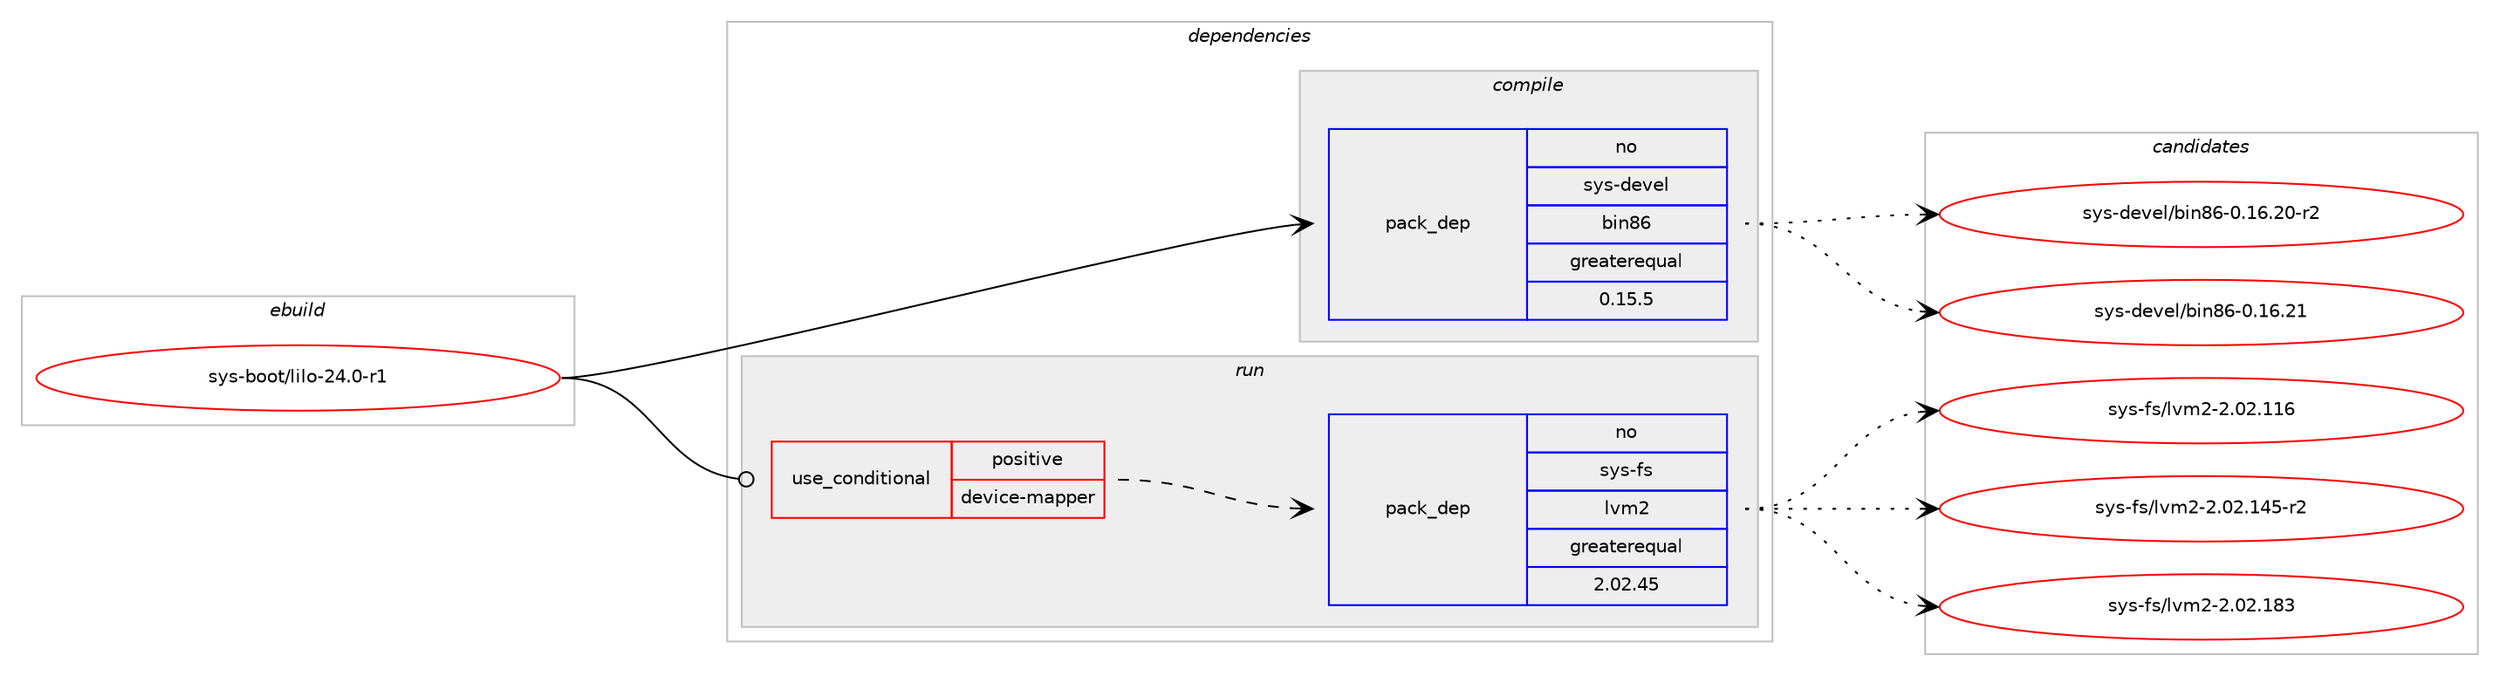 digraph prolog {

# *************
# Graph options
# *************

newrank=true;
concentrate=true;
compound=true;
graph [rankdir=LR,fontname=Helvetica,fontsize=10,ranksep=1.5];#, ranksep=2.5, nodesep=0.2];
edge  [arrowhead=vee];
node  [fontname=Helvetica,fontsize=10];

# **********
# The ebuild
# **********

subgraph cluster_leftcol {
color=gray;
rank=same;
label=<<i>ebuild</i>>;
id [label="sys-boot/lilo-24.0-r1", color=red, width=4, href="../sys-boot/lilo-24.0-r1.svg"];
}

# ****************
# The dependencies
# ****************

subgraph cluster_midcol {
color=gray;
label=<<i>dependencies</i>>;
subgraph cluster_compile {
fillcolor="#eeeeee";
style=filled;
label=<<i>compile</i>>;
subgraph pack1233102 {
dependency1719497 [label=<<TABLE BORDER="0" CELLBORDER="1" CELLSPACING="0" CELLPADDING="4" WIDTH="220"><TR><TD ROWSPAN="6" CELLPADDING="30">pack_dep</TD></TR><TR><TD WIDTH="110">no</TD></TR><TR><TD>sys-devel</TD></TR><TR><TD>bin86</TD></TR><TR><TD>greaterequal</TD></TR><TR><TD>0.15.5</TD></TR></TABLE>>, shape=none, color=blue];
}
id:e -> dependency1719497:w [weight=20,style="solid",arrowhead="vee"];
}
subgraph cluster_compileandrun {
fillcolor="#eeeeee";
style=filled;
label=<<i>compile and run</i>>;
}
subgraph cluster_run {
fillcolor="#eeeeee";
style=filled;
label=<<i>run</i>>;
subgraph cond458216 {
dependency1719498 [label=<<TABLE BORDER="0" CELLBORDER="1" CELLSPACING="0" CELLPADDING="4"><TR><TD ROWSPAN="3" CELLPADDING="10">use_conditional</TD></TR><TR><TD>positive</TD></TR><TR><TD>device-mapper</TD></TR></TABLE>>, shape=none, color=red];
subgraph pack1233103 {
dependency1719499 [label=<<TABLE BORDER="0" CELLBORDER="1" CELLSPACING="0" CELLPADDING="4" WIDTH="220"><TR><TD ROWSPAN="6" CELLPADDING="30">pack_dep</TD></TR><TR><TD WIDTH="110">no</TD></TR><TR><TD>sys-fs</TD></TR><TR><TD>lvm2</TD></TR><TR><TD>greaterequal</TD></TR><TR><TD>2.02.45</TD></TR></TABLE>>, shape=none, color=blue];
}
dependency1719498:e -> dependency1719499:w [weight=20,style="dashed",arrowhead="vee"];
}
id:e -> dependency1719498:w [weight=20,style="solid",arrowhead="odot"];
}
}

# **************
# The candidates
# **************

subgraph cluster_choices {
rank=same;
color=gray;
label=<<i>candidates</i>>;

subgraph choice1233102 {
color=black;
nodesep=1;
choice115121115451001011181011084798105110565445484649544650484511450 [label="sys-devel/bin86-0.16.20-r2", color=red, width=4,href="../sys-devel/bin86-0.16.20-r2.svg"];
choice11512111545100101118101108479810511056544548464954465049 [label="sys-devel/bin86-0.16.21", color=red, width=4,href="../sys-devel/bin86-0.16.21.svg"];
dependency1719497:e -> choice115121115451001011181011084798105110565445484649544650484511450:w [style=dotted,weight="100"];
dependency1719497:e -> choice11512111545100101118101108479810511056544548464954465049:w [style=dotted,weight="100"];
}
subgraph choice1233103 {
color=black;
nodesep=1;
choice115121115451021154710811810950455046485046494954 [label="sys-fs/lvm2-2.02.116", color=red, width=4,href="../sys-fs/lvm2-2.02.116.svg"];
choice1151211154510211547108118109504550464850464952534511450 [label="sys-fs/lvm2-2.02.145-r2", color=red, width=4,href="../sys-fs/lvm2-2.02.145-r2.svg"];
choice115121115451021154710811810950455046485046495651 [label="sys-fs/lvm2-2.02.183", color=red, width=4,href="../sys-fs/lvm2-2.02.183.svg"];
dependency1719499:e -> choice115121115451021154710811810950455046485046494954:w [style=dotted,weight="100"];
dependency1719499:e -> choice1151211154510211547108118109504550464850464952534511450:w [style=dotted,weight="100"];
dependency1719499:e -> choice115121115451021154710811810950455046485046495651:w [style=dotted,weight="100"];
}
}

}

